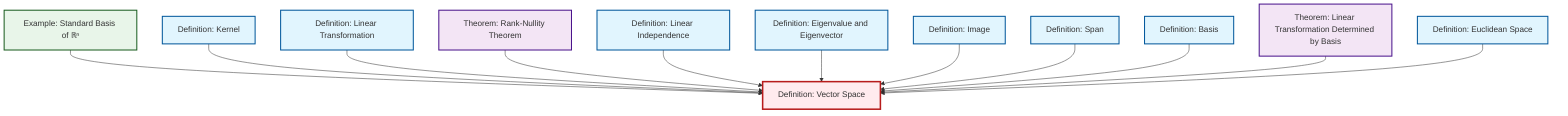 graph TD
    classDef definition fill:#e1f5fe,stroke:#01579b,stroke-width:2px
    classDef theorem fill:#f3e5f5,stroke:#4a148c,stroke-width:2px
    classDef axiom fill:#fff3e0,stroke:#e65100,stroke-width:2px
    classDef example fill:#e8f5e9,stroke:#1b5e20,stroke-width:2px
    classDef current fill:#ffebee,stroke:#b71c1c,stroke-width:3px
    thm-linear-transformation-basis["Theorem: Linear Transformation Determined by Basis"]:::theorem
    def-vector-space["Definition: Vector Space"]:::definition
    ex-standard-basis-rn["Example: Standard Basis of ℝⁿ"]:::example
    def-basis["Definition: Basis"]:::definition
    def-eigenvalue-eigenvector["Definition: Eigenvalue and Eigenvector"]:::definition
    def-euclidean-space["Definition: Euclidean Space"]:::definition
    def-image["Definition: Image"]:::definition
    thm-rank-nullity["Theorem: Rank-Nullity Theorem"]:::theorem
    def-span["Definition: Span"]:::definition
    def-kernel["Definition: Kernel"]:::definition
    def-linear-independence["Definition: Linear Independence"]:::definition
    def-linear-transformation["Definition: Linear Transformation"]:::definition
    ex-standard-basis-rn --> def-vector-space
    def-kernel --> def-vector-space
    def-linear-transformation --> def-vector-space
    thm-rank-nullity --> def-vector-space
    def-linear-independence --> def-vector-space
    def-eigenvalue-eigenvector --> def-vector-space
    def-image --> def-vector-space
    def-span --> def-vector-space
    def-basis --> def-vector-space
    thm-linear-transformation-basis --> def-vector-space
    def-euclidean-space --> def-vector-space
    class def-vector-space current